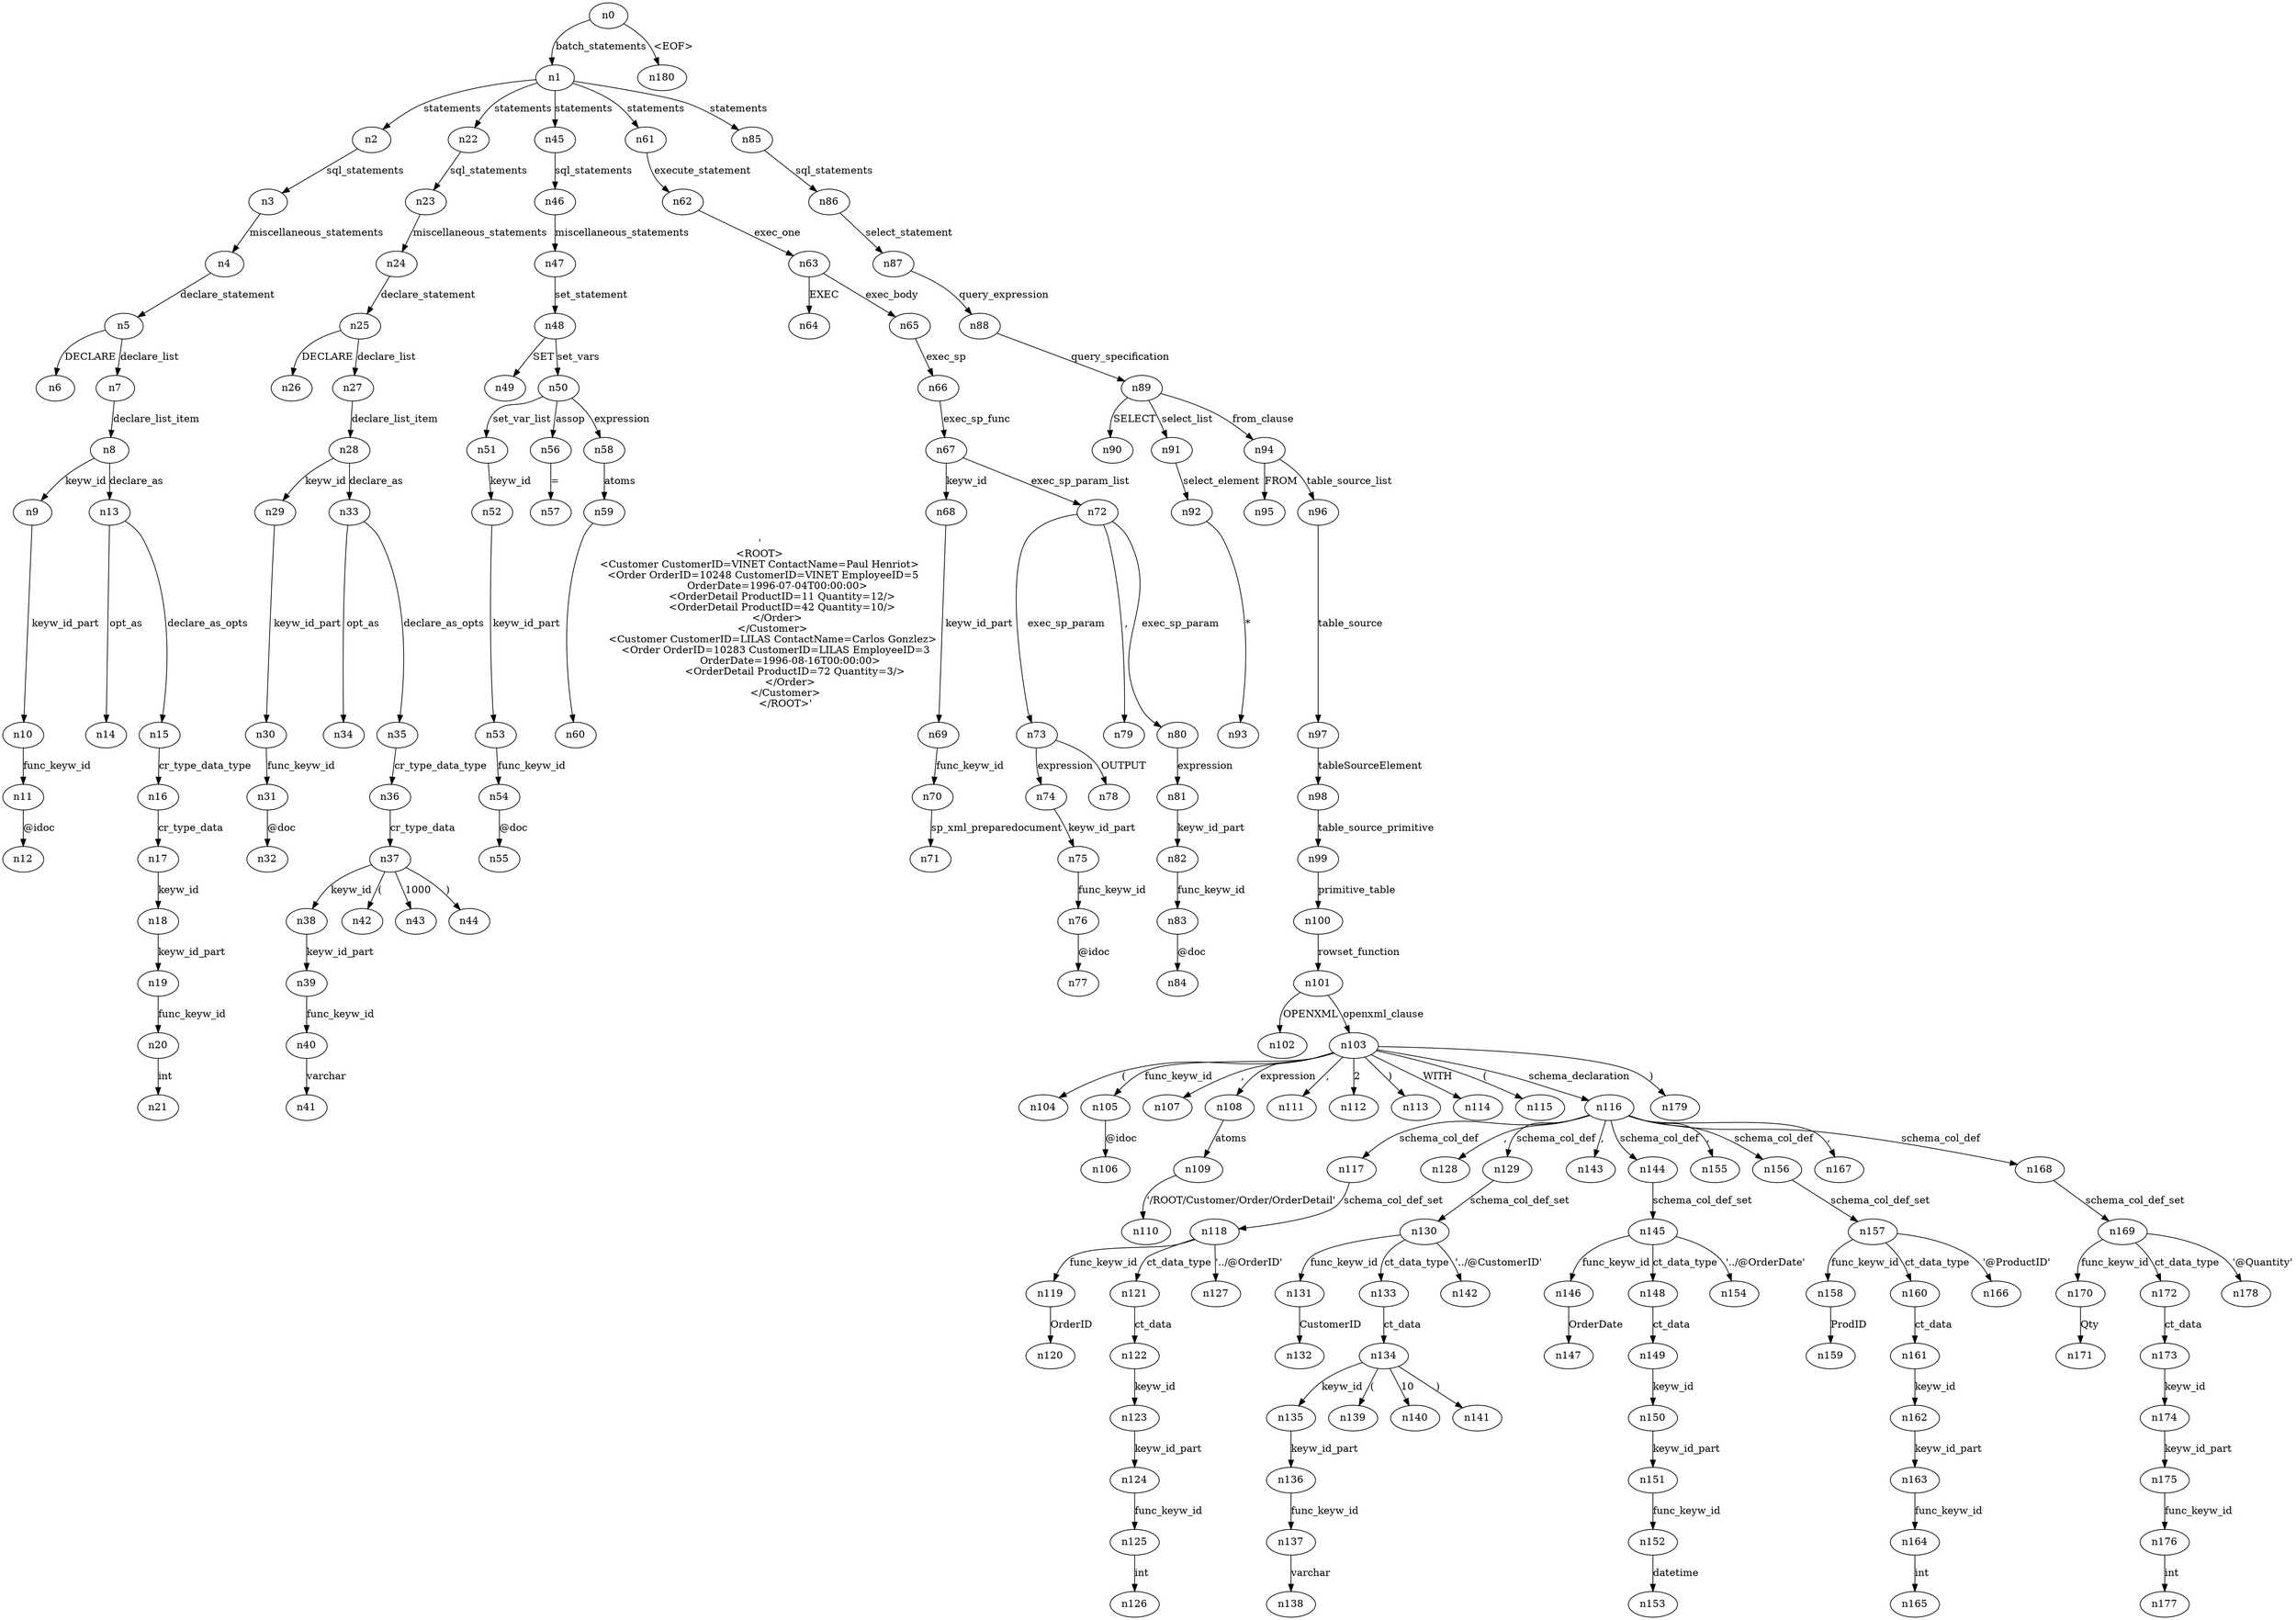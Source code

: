 digraph ParseTree {
  n0 -> n1 [label="batch_statements"];
  n1 -> n2 [label="statements"];
  n2 -> n3 [label="sql_statements"];
  n3 -> n4 [label="miscellaneous_statements"];
  n4 -> n5 [label="declare_statement"];
  n5 -> n6 [label="DECLARE"];
  n5 -> n7 [label="declare_list"];
  n7 -> n8 [label="declare_list_item"];
  n8 -> n9 [label="keyw_id"];
  n9 -> n10 [label="keyw_id_part"];
  n10 -> n11 [label="func_keyw_id"];
  n11 -> n12 [label="@idoc"];
  n8 -> n13 [label="declare_as"];
  n13 -> n14 [label="opt_as"];
  n13 -> n15 [label="declare_as_opts"];
  n15 -> n16 [label="cr_type_data_type"];
  n16 -> n17 [label="cr_type_data"];
  n17 -> n18 [label="keyw_id"];
  n18 -> n19 [label="keyw_id_part"];
  n19 -> n20 [label="func_keyw_id"];
  n20 -> n21 [label="int"];
  n1 -> n22 [label="statements"];
  n22 -> n23 [label="sql_statements"];
  n23 -> n24 [label="miscellaneous_statements"];
  n24 -> n25 [label="declare_statement"];
  n25 -> n26 [label="DECLARE"];
  n25 -> n27 [label="declare_list"];
  n27 -> n28 [label="declare_list_item"];
  n28 -> n29 [label="keyw_id"];
  n29 -> n30 [label="keyw_id_part"];
  n30 -> n31 [label="func_keyw_id"];
  n31 -> n32 [label="@doc"];
  n28 -> n33 [label="declare_as"];
  n33 -> n34 [label="opt_as"];
  n33 -> n35 [label="declare_as_opts"];
  n35 -> n36 [label="cr_type_data_type"];
  n36 -> n37 [label="cr_type_data"];
  n37 -> n38 [label="keyw_id"];
  n38 -> n39 [label="keyw_id_part"];
  n39 -> n40 [label="func_keyw_id"];
  n40 -> n41 [label="varchar"];
  n37 -> n42 [label="("];
  n37 -> n43 [label="1000"];
  n37 -> n44 [label=")"];
  n1 -> n45 [label="statements"];
  n45 -> n46 [label="sql_statements"];
  n46 -> n47 [label="miscellaneous_statements"];
  n47 -> n48 [label="set_statement"];
  n48 -> n49 [label="SET"];
  n48 -> n50 [label="set_vars"];
  n50 -> n51 [label="set_var_list"];
  n51 -> n52 [label="keyw_id"];
  n52 -> n53 [label="keyw_id_part"];
  n53 -> n54 [label="func_keyw_id"];
  n54 -> n55 [label="@doc"];
  n50 -> n56 [label="assop"];
  n56 -> n57 [label="="];
  n50 -> n58 [label="expression"];
  n58 -> n59 [label="atoms"];
  n59 -> n60 [label="'
<ROOT>
<Customer CustomerID=VINET ContactName=Paul Henriot>
   <Order OrderID=10248 CustomerID=VINET EmployeeID=5 
           OrderDate=1996-07-04T00:00:00>
	      <OrderDetail ProductID=11 Quantity=12/>
	      <OrderDetail ProductID=42 Quantity=10/>
	   </Order>
	</Customer>
	<Customer CustomerID=LILAS ContactName=Carlos Gonzlez>
	   <Order OrderID=10283 CustomerID=LILAS EmployeeID=3 
	           OrderDate=1996-08-16T00:00:00>
		      <OrderDetail ProductID=72 Quantity=3/>
		   </Order>
		</Customer>
		</ROOT>'"];
  n1 -> n61 [label="statements"];
  n61 -> n62 [label="execute_statement"];
  n62 -> n63 [label="exec_one"];
  n63 -> n64 [label="EXEC"];
  n63 -> n65 [label="exec_body"];
  n65 -> n66 [label="exec_sp"];
  n66 -> n67 [label="exec_sp_func"];
  n67 -> n68 [label="keyw_id"];
  n68 -> n69 [label="keyw_id_part"];
  n69 -> n70 [label="func_keyw_id"];
  n70 -> n71 [label="sp_xml_preparedocument"];
  n67 -> n72 [label="exec_sp_param_list"];
  n72 -> n73 [label="exec_sp_param"];
  n73 -> n74 [label="expression"];
  n74 -> n75 [label="keyw_id_part"];
  n75 -> n76 [label="func_keyw_id"];
  n76 -> n77 [label="@idoc"];
  n73 -> n78 [label="OUTPUT"];
  n72 -> n79 [label=","];
  n72 -> n80 [label="exec_sp_param"];
  n80 -> n81 [label="expression"];
  n81 -> n82 [label="keyw_id_part"];
  n82 -> n83 [label="func_keyw_id"];
  n83 -> n84 [label="@doc"];
  n1 -> n85 [label="statements"];
  n85 -> n86 [label="sql_statements"];
  n86 -> n87 [label="select_statement"];
  n87 -> n88 [label="query_expression"];
  n88 -> n89 [label="query_specification"];
  n89 -> n90 [label="SELECT"];
  n89 -> n91 [label="select_list"];
  n91 -> n92 [label="select_element"];
  n92 -> n93 [label="*"];
  n89 -> n94 [label="from_clause"];
  n94 -> n95 [label="FROM"];
  n94 -> n96 [label="table_source_list"];
  n96 -> n97 [label="table_source"];
  n97 -> n98 [label="tableSourceElement"];
  n98 -> n99 [label="table_source_primitive"];
  n99 -> n100 [label="primitive_table"];
  n100 -> n101 [label="rowset_function"];
  n101 -> n102 [label="OPENXML"];
  n101 -> n103 [label="openxml_clause"];
  n103 -> n104 [label="("];
  n103 -> n105 [label="func_keyw_id"];
  n105 -> n106 [label="@idoc"];
  n103 -> n107 [label=","];
  n103 -> n108 [label="expression"];
  n108 -> n109 [label="atoms"];
  n109 -> n110 [label="'/ROOT/Customer/Order/OrderDetail'"];
  n103 -> n111 [label=","];
  n103 -> n112 [label="2"];
  n103 -> n113 [label=")"];
  n103 -> n114 [label="WITH"];
  n103 -> n115 [label="("];
  n103 -> n116 [label="schema_declaration"];
  n116 -> n117 [label="schema_col_def"];
  n117 -> n118 [label="schema_col_def_set"];
  n118 -> n119 [label="func_keyw_id"];
  n119 -> n120 [label="OrderID"];
  n118 -> n121 [label="ct_data_type"];
  n121 -> n122 [label="ct_data"];
  n122 -> n123 [label="keyw_id"];
  n123 -> n124 [label="keyw_id_part"];
  n124 -> n125 [label="func_keyw_id"];
  n125 -> n126 [label="int"];
  n118 -> n127 [label="'../@OrderID'"];
  n116 -> n128 [label=","];
  n116 -> n129 [label="schema_col_def"];
  n129 -> n130 [label="schema_col_def_set"];
  n130 -> n131 [label="func_keyw_id"];
  n131 -> n132 [label="CustomerID"];
  n130 -> n133 [label="ct_data_type"];
  n133 -> n134 [label="ct_data"];
  n134 -> n135 [label="keyw_id"];
  n135 -> n136 [label="keyw_id_part"];
  n136 -> n137 [label="func_keyw_id"];
  n137 -> n138 [label="varchar"];
  n134 -> n139 [label="("];
  n134 -> n140 [label="10"];
  n134 -> n141 [label=")"];
  n130 -> n142 [label="'../@CustomerID'"];
  n116 -> n143 [label=","];
  n116 -> n144 [label="schema_col_def"];
  n144 -> n145 [label="schema_col_def_set"];
  n145 -> n146 [label="func_keyw_id"];
  n146 -> n147 [label="OrderDate"];
  n145 -> n148 [label="ct_data_type"];
  n148 -> n149 [label="ct_data"];
  n149 -> n150 [label="keyw_id"];
  n150 -> n151 [label="keyw_id_part"];
  n151 -> n152 [label="func_keyw_id"];
  n152 -> n153 [label="datetime"];
  n145 -> n154 [label="'../@OrderDate'"];
  n116 -> n155 [label=","];
  n116 -> n156 [label="schema_col_def"];
  n156 -> n157 [label="schema_col_def_set"];
  n157 -> n158 [label="func_keyw_id"];
  n158 -> n159 [label="ProdID"];
  n157 -> n160 [label="ct_data_type"];
  n160 -> n161 [label="ct_data"];
  n161 -> n162 [label="keyw_id"];
  n162 -> n163 [label="keyw_id_part"];
  n163 -> n164 [label="func_keyw_id"];
  n164 -> n165 [label="int"];
  n157 -> n166 [label="'@ProductID'"];
  n116 -> n167 [label=","];
  n116 -> n168 [label="schema_col_def"];
  n168 -> n169 [label="schema_col_def_set"];
  n169 -> n170 [label="func_keyw_id"];
  n170 -> n171 [label="Qty"];
  n169 -> n172 [label="ct_data_type"];
  n172 -> n173 [label="ct_data"];
  n173 -> n174 [label="keyw_id"];
  n174 -> n175 [label="keyw_id_part"];
  n175 -> n176 [label="func_keyw_id"];
  n176 -> n177 [label="int"];
  n169 -> n178 [label="'@Quantity'"];
  n103 -> n179 [label=")"];
  n0 -> n180 [label="<EOF>"];
}